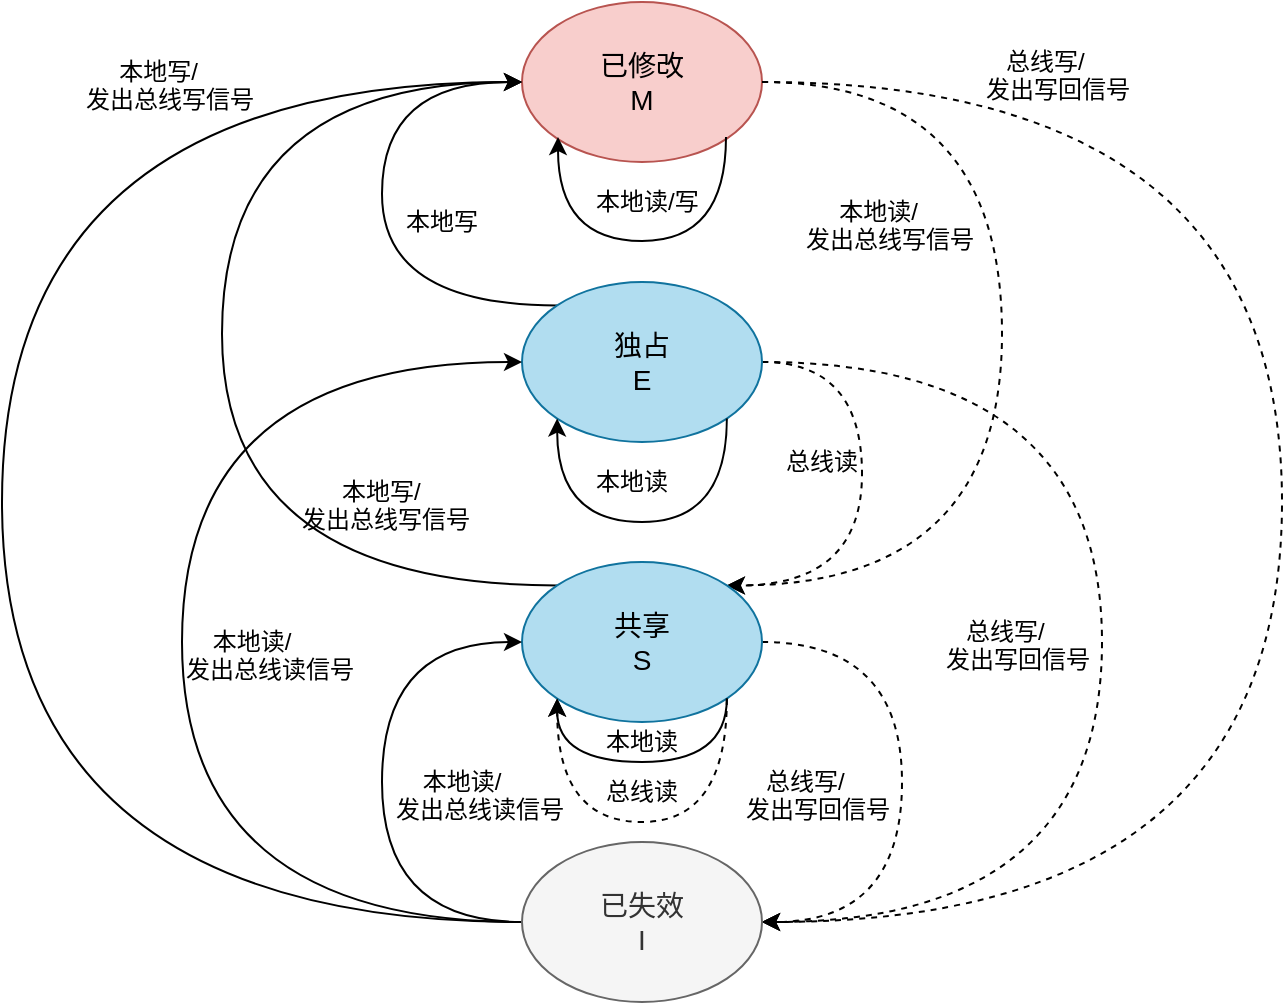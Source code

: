 <mxfile version="12.2.2" type="device" pages="1"><diagram id="_2yAUL5BEkc1566Ibups" name="Page-1"><mxGraphModel dx="1072" dy="793" grid="1" gridSize="10" guides="1" tooltips="1" connect="1" arrows="1" fold="1" page="1" pageScale="1" pageWidth="827" pageHeight="1169" math="0" shadow="0"><root><mxCell id="0"/><mxCell id="1" parent="0"/><mxCell id="8zhwmsEiQKVub2GKmq4b-49" style="edgeStyle=orthogonalEdgeStyle;curved=1;rounded=0;orthogonalLoop=1;jettySize=auto;html=1;exitX=1;exitY=0.5;exitDx=0;exitDy=0;entryX=1;entryY=0;entryDx=0;entryDy=0;dashed=1;" edge="1" parent="1" source="8zhwmsEiQKVub2GKmq4b-3" target="8zhwmsEiQKVub2GKmq4b-13"><mxGeometry relative="1" as="geometry"><mxPoint x="460" y="600" as="targetPoint"/><Array as="points"><mxPoint x="580" y="340"/><mxPoint x="580" y="592"/></Array></mxGeometry></mxCell><mxCell id="8zhwmsEiQKVub2GKmq4b-3" value="&lt;font style=&quot;font-size: 14px&quot;&gt;已修改&lt;br&gt;M&lt;/font&gt;" style="ellipse;whiteSpace=wrap;html=1;fillColor=#f8cecc;strokeColor=#b85450;" vertex="1" parent="1"><mxGeometry x="340" y="300" width="120" height="80" as="geometry"/></mxCell><mxCell id="8zhwmsEiQKVub2GKmq4b-5" style="edgeStyle=orthogonalEdgeStyle;curved=1;orthogonalLoop=1;jettySize=auto;html=1;exitX=1;exitY=0.5;exitDx=0;exitDy=0;dashed=1;" edge="1" parent="1"><mxGeometry relative="1" as="geometry"><mxPoint x="460" y="760" as="targetPoint"/><Array as="points"><mxPoint x="720" y="340"/><mxPoint x="720" y="760"/></Array><mxPoint x="460" y="340" as="sourcePoint"/></mxGeometry></mxCell><mxCell id="8zhwmsEiQKVub2GKmq4b-8" style="edgeStyle=orthogonalEdgeStyle;curved=1;orthogonalLoop=1;jettySize=auto;html=1;exitX=1;exitY=0.5;exitDx=0;exitDy=0;entryX=1;entryY=0;entryDx=0;entryDy=0;dashed=1;" edge="1" parent="1" source="8zhwmsEiQKVub2GKmq4b-10" target="8zhwmsEiQKVub2GKmq4b-13"><mxGeometry relative="1" as="geometry"><Array as="points"><mxPoint x="510" y="480"/><mxPoint x="510" y="592"/></Array></mxGeometry></mxCell><mxCell id="8zhwmsEiQKVub2GKmq4b-9" style="edgeStyle=orthogonalEdgeStyle;curved=1;orthogonalLoop=1;jettySize=auto;html=1;exitX=1;exitY=0.5;exitDx=0;exitDy=0;dashed=1;" edge="1" parent="1" source="8zhwmsEiQKVub2GKmq4b-10"><mxGeometry relative="1" as="geometry"><mxPoint x="460" y="760" as="targetPoint"/><Array as="points"><mxPoint x="630" y="480"/><mxPoint x="630" y="760"/></Array></mxGeometry></mxCell><mxCell id="8zhwmsEiQKVub2GKmq4b-46" style="edgeStyle=orthogonalEdgeStyle;curved=1;rounded=0;orthogonalLoop=1;jettySize=auto;html=1;exitX=0;exitY=0;exitDx=0;exitDy=0;" edge="1" parent="1" source="8zhwmsEiQKVub2GKmq4b-10"><mxGeometry relative="1" as="geometry"><mxPoint x="340" y="340.0" as="targetPoint"/><Array as="points"><mxPoint x="270" y="452"/><mxPoint x="270" y="340"/></Array></mxGeometry></mxCell><mxCell id="8zhwmsEiQKVub2GKmq4b-10" value="&lt;span style=&quot;font-size: 14px ; white-space: normal&quot;&gt;独占&lt;/span&gt;&lt;br style=&quot;font-size: 14px ; white-space: normal&quot;&gt;&lt;span style=&quot;font-size: 14px ; white-space: normal&quot;&gt;E&lt;/span&gt;" style="ellipse;whiteSpace=wrap;html=1;fillColor=#b1ddf0;strokeColor=#10739e;" vertex="1" parent="1"><mxGeometry x="340" y="440" width="120" height="80" as="geometry"/></mxCell><mxCell id="8zhwmsEiQKVub2GKmq4b-12" style="edgeStyle=orthogonalEdgeStyle;curved=1;orthogonalLoop=1;jettySize=auto;html=1;exitX=1;exitY=0.5;exitDx=0;exitDy=0;dashed=1;" edge="1" parent="1" source="8zhwmsEiQKVub2GKmq4b-13"><mxGeometry relative="1" as="geometry"><mxPoint x="460" y="760" as="targetPoint"/><Array as="points"><mxPoint x="530" y="620"/><mxPoint x="530" y="760"/></Array></mxGeometry></mxCell><mxCell id="8zhwmsEiQKVub2GKmq4b-48" style="edgeStyle=orthogonalEdgeStyle;curved=1;rounded=0;orthogonalLoop=1;jettySize=auto;html=1;exitX=0;exitY=0;exitDx=0;exitDy=0;" edge="1" parent="1" source="8zhwmsEiQKVub2GKmq4b-13"><mxGeometry relative="1" as="geometry"><mxPoint x="340" y="340" as="targetPoint"/><Array as="points"><mxPoint x="190" y="592"/><mxPoint x="190" y="340"/></Array></mxGeometry></mxCell><mxCell id="8zhwmsEiQKVub2GKmq4b-13" value="&lt;span style=&quot;font-size: 14px ; white-space: normal&quot;&gt;共享&lt;/span&gt;&lt;br style=&quot;font-size: 14px ; white-space: normal&quot;&gt;&lt;span style=&quot;font-size: 14px ; white-space: normal&quot;&gt;S&lt;/span&gt;" style="ellipse;whiteSpace=wrap;html=1;fillColor=#b1ddf0;strokeColor=#10739e;" vertex="1" parent="1"><mxGeometry x="340" y="580" width="120" height="80" as="geometry"/></mxCell><mxCell id="8zhwmsEiQKVub2GKmq4b-14" style="edgeStyle=orthogonalEdgeStyle;curved=1;orthogonalLoop=1;jettySize=auto;html=1;exitX=0;exitY=0.5;exitDx=0;exitDy=0;entryX=0;entryY=0.5;entryDx=0;entryDy=0;" edge="1" parent="1" source="8zhwmsEiQKVub2GKmq4b-18" target="8zhwmsEiQKVub2GKmq4b-13"><mxGeometry relative="1" as="geometry"><Array as="points"><mxPoint x="270" y="760"/><mxPoint x="270" y="620"/></Array></mxGeometry></mxCell><mxCell id="8zhwmsEiQKVub2GKmq4b-15" style="edgeStyle=orthogonalEdgeStyle;curved=1;orthogonalLoop=1;jettySize=auto;html=1;exitX=0;exitY=0.5;exitDx=0;exitDy=0;entryX=0;entryY=0.5;entryDx=0;entryDy=0;" edge="1" parent="1" source="8zhwmsEiQKVub2GKmq4b-18" target="8zhwmsEiQKVub2GKmq4b-10"><mxGeometry relative="1" as="geometry"><mxPoint x="240" y="480" as="targetPoint"/><Array as="points"><mxPoint x="170" y="760"/><mxPoint x="170" y="480"/></Array></mxGeometry></mxCell><mxCell id="8zhwmsEiQKVub2GKmq4b-16" style="edgeStyle=orthogonalEdgeStyle;curved=1;orthogonalLoop=1;jettySize=auto;html=1;exitX=0;exitY=0.5;exitDx=0;exitDy=0;entryX=0;entryY=0.5;entryDx=0;entryDy=0;" edge="1" parent="1" source="8zhwmsEiQKVub2GKmq4b-18"><mxGeometry relative="1" as="geometry"><mxPoint x="340" y="340" as="targetPoint"/><Array as="points"><mxPoint x="80" y="760"/><mxPoint x="80" y="340"/></Array></mxGeometry></mxCell><mxCell id="8zhwmsEiQKVub2GKmq4b-18" value="&lt;font style=&quot;font-size: 14px&quot;&gt;已失效&lt;br&gt;I&lt;/font&gt;" style="ellipse;whiteSpace=wrap;html=1;fillColor=#f5f5f5;strokeColor=#666666;fontColor=#333333;" vertex="1" parent="1"><mxGeometry x="340" y="720" width="120" height="80" as="geometry"/></mxCell><mxCell id="8zhwmsEiQKVub2GKmq4b-23" value="&amp;nbsp; &amp;nbsp; &amp;nbsp;本地读/&lt;br&gt;发出总线写信号" style="text;html=1;resizable=0;points=[];autosize=1;align=left;verticalAlign=top;spacingTop=-4;" vertex="1" parent="1"><mxGeometry x="480" y="395" width="100" height="30" as="geometry"/></mxCell><mxCell id="8zhwmsEiQKVub2GKmq4b-24" value="本地写" style="text;html=1;resizable=0;points=[];autosize=1;align=left;verticalAlign=top;spacingTop=-4;" vertex="1" parent="1"><mxGeometry x="280" y="400" width="50" height="20" as="geometry"/></mxCell><mxCell id="8zhwmsEiQKVub2GKmq4b-25" style="edgeStyle=orthogonalEdgeStyle;curved=1;orthogonalLoop=1;jettySize=auto;html=1;exitX=1;exitY=1;exitDx=0;exitDy=0;entryX=0;entryY=1;entryDx=0;entryDy=0;" edge="1" parent="1" source="8zhwmsEiQKVub2GKmq4b-10" target="8zhwmsEiQKVub2GKmq4b-10"><mxGeometry relative="1" as="geometry"><Array as="points"><mxPoint x="442" y="560"/><mxPoint x="358" y="560"/></Array></mxGeometry></mxCell><mxCell id="8zhwmsEiQKVub2GKmq4b-26" value="本地读" style="text;html=1;resizable=0;points=[];autosize=1;align=left;verticalAlign=top;spacingTop=-4;" vertex="1" parent="1"><mxGeometry x="375" y="530" width="50" height="20" as="geometry"/></mxCell><mxCell id="8zhwmsEiQKVub2GKmq4b-27" style="edgeStyle=orthogonalEdgeStyle;curved=1;orthogonalLoop=1;jettySize=auto;html=1;exitX=1;exitY=1;exitDx=0;exitDy=0;entryX=0;entryY=1;entryDx=0;entryDy=0;" edge="1" parent="1" source="8zhwmsEiQKVub2GKmq4b-13" target="8zhwmsEiQKVub2GKmq4b-13"><mxGeometry relative="1" as="geometry"><mxPoint x="357" y="652" as="targetPoint"/><Array as="points"><mxPoint x="442" y="680"/><mxPoint x="358" y="680"/></Array></mxGeometry></mxCell><mxCell id="8zhwmsEiQKVub2GKmq4b-28" value="本地读&lt;br&gt;" style="text;html=1;resizable=0;points=[];autosize=1;align=left;verticalAlign=top;spacingTop=-4;" vertex="1" parent="1"><mxGeometry x="380" y="660" width="50" height="20" as="geometry"/></mxCell><mxCell id="8zhwmsEiQKVub2GKmq4b-29" value="&amp;nbsp; &amp;nbsp; &amp;nbsp;本地写/&lt;br&gt;发出总线写信号" style="text;html=1;resizable=0;points=[];autosize=1;align=left;verticalAlign=top;spacingTop=-4;" vertex="1" parent="1"><mxGeometry x="120" y="325" width="100" height="30" as="geometry"/></mxCell><mxCell id="8zhwmsEiQKVub2GKmq4b-30" value="&amp;nbsp; &amp;nbsp; 本地读/&lt;br&gt;发出总线读信号" style="text;html=1;resizable=0;points=[];autosize=1;align=left;verticalAlign=top;spacingTop=-4;" vertex="1" parent="1"><mxGeometry x="275" y="680" width="100" height="30" as="geometry"/></mxCell><mxCell id="8zhwmsEiQKVub2GKmq4b-31" value="&amp;nbsp; &amp;nbsp; 本地读/&lt;br&gt;发出总线读信号" style="text;html=1;resizable=0;points=[];autosize=1;align=left;verticalAlign=top;spacingTop=-4;" vertex="1" parent="1"><mxGeometry x="170" y="610" width="100" height="30" as="geometry"/></mxCell><mxCell id="8zhwmsEiQKVub2GKmq4b-33" value="&amp;nbsp; &amp;nbsp; &amp;nbsp; 本地写/&lt;br&gt;发出总线写信号" style="text;html=1;resizable=0;points=[];autosize=1;align=left;verticalAlign=top;spacingTop=-4;" vertex="1" parent="1"><mxGeometry x="227.5" y="535" width="100" height="30" as="geometry"/></mxCell><mxCell id="8zhwmsEiQKVub2GKmq4b-38" value="&amp;nbsp; &amp;nbsp;总线写/&lt;br&gt;发出写回信号" style="text;html=1;resizable=0;points=[];autosize=1;align=left;verticalAlign=top;spacingTop=-4;" vertex="1" parent="1"><mxGeometry x="570" y="320" width="90" height="30" as="geometry"/></mxCell><mxCell id="8zhwmsEiQKVub2GKmq4b-39" value="总线读" style="text;html=1;resizable=0;points=[];autosize=1;align=left;verticalAlign=top;spacingTop=-4;" vertex="1" parent="1"><mxGeometry x="470" y="520" width="50" height="20" as="geometry"/></mxCell><mxCell id="8zhwmsEiQKVub2GKmq4b-42" style="edgeStyle=orthogonalEdgeStyle;curved=1;orthogonalLoop=1;jettySize=auto;html=1;exitX=1;exitY=1;exitDx=0;exitDy=0;entryX=0;entryY=1;entryDx=0;entryDy=0;dashed=1;" edge="1" parent="1" source="8zhwmsEiQKVub2GKmq4b-13" target="8zhwmsEiQKVub2GKmq4b-13"><mxGeometry relative="1" as="geometry"><Array as="points"><mxPoint x="442" y="710"/><mxPoint x="358" y="710"/></Array></mxGeometry></mxCell><mxCell id="8zhwmsEiQKVub2GKmq4b-43" value="总线读" style="text;html=1;resizable=0;points=[];autosize=1;align=left;verticalAlign=top;spacingTop=-4;" vertex="1" parent="1"><mxGeometry x="380" y="685" width="50" height="20" as="geometry"/></mxCell><mxCell id="8zhwmsEiQKVub2GKmq4b-44" style="edgeStyle=orthogonalEdgeStyle;curved=1;orthogonalLoop=1;jettySize=auto;html=1;exitX=1;exitY=1;exitDx=0;exitDy=0;entryX=0;entryY=1;entryDx=0;entryDy=0;" edge="1" parent="1"><mxGeometry relative="1" as="geometry"><Array as="points"><mxPoint x="442" y="419.5"/><mxPoint x="358" y="419.5"/></Array><mxPoint x="442" y="367.5" as="sourcePoint"/><mxPoint x="358" y="367.5" as="targetPoint"/></mxGeometry></mxCell><mxCell id="8zhwmsEiQKVub2GKmq4b-47" value="本地读/写" style="text;html=1;resizable=0;points=[];autosize=1;align=left;verticalAlign=top;spacingTop=-4;" vertex="1" parent="1"><mxGeometry x="375" y="390" width="70" height="20" as="geometry"/></mxCell><mxCell id="8zhwmsEiQKVub2GKmq4b-50" value="&amp;nbsp; &amp;nbsp;总线写/&lt;br&gt;发出写回信号" style="text;html=1;resizable=0;points=[];autosize=1;align=left;verticalAlign=top;spacingTop=-4;" vertex="1" parent="1"><mxGeometry x="550" y="605" width="90" height="30" as="geometry"/></mxCell><mxCell id="8zhwmsEiQKVub2GKmq4b-51" value="&amp;nbsp; &amp;nbsp;总线写/&lt;br&gt;发出写回信号" style="text;html=1;resizable=0;points=[];autosize=1;align=left;verticalAlign=top;spacingTop=-4;" vertex="1" parent="1"><mxGeometry x="450" y="680" width="90" height="30" as="geometry"/></mxCell></root></mxGraphModel></diagram></mxfile>